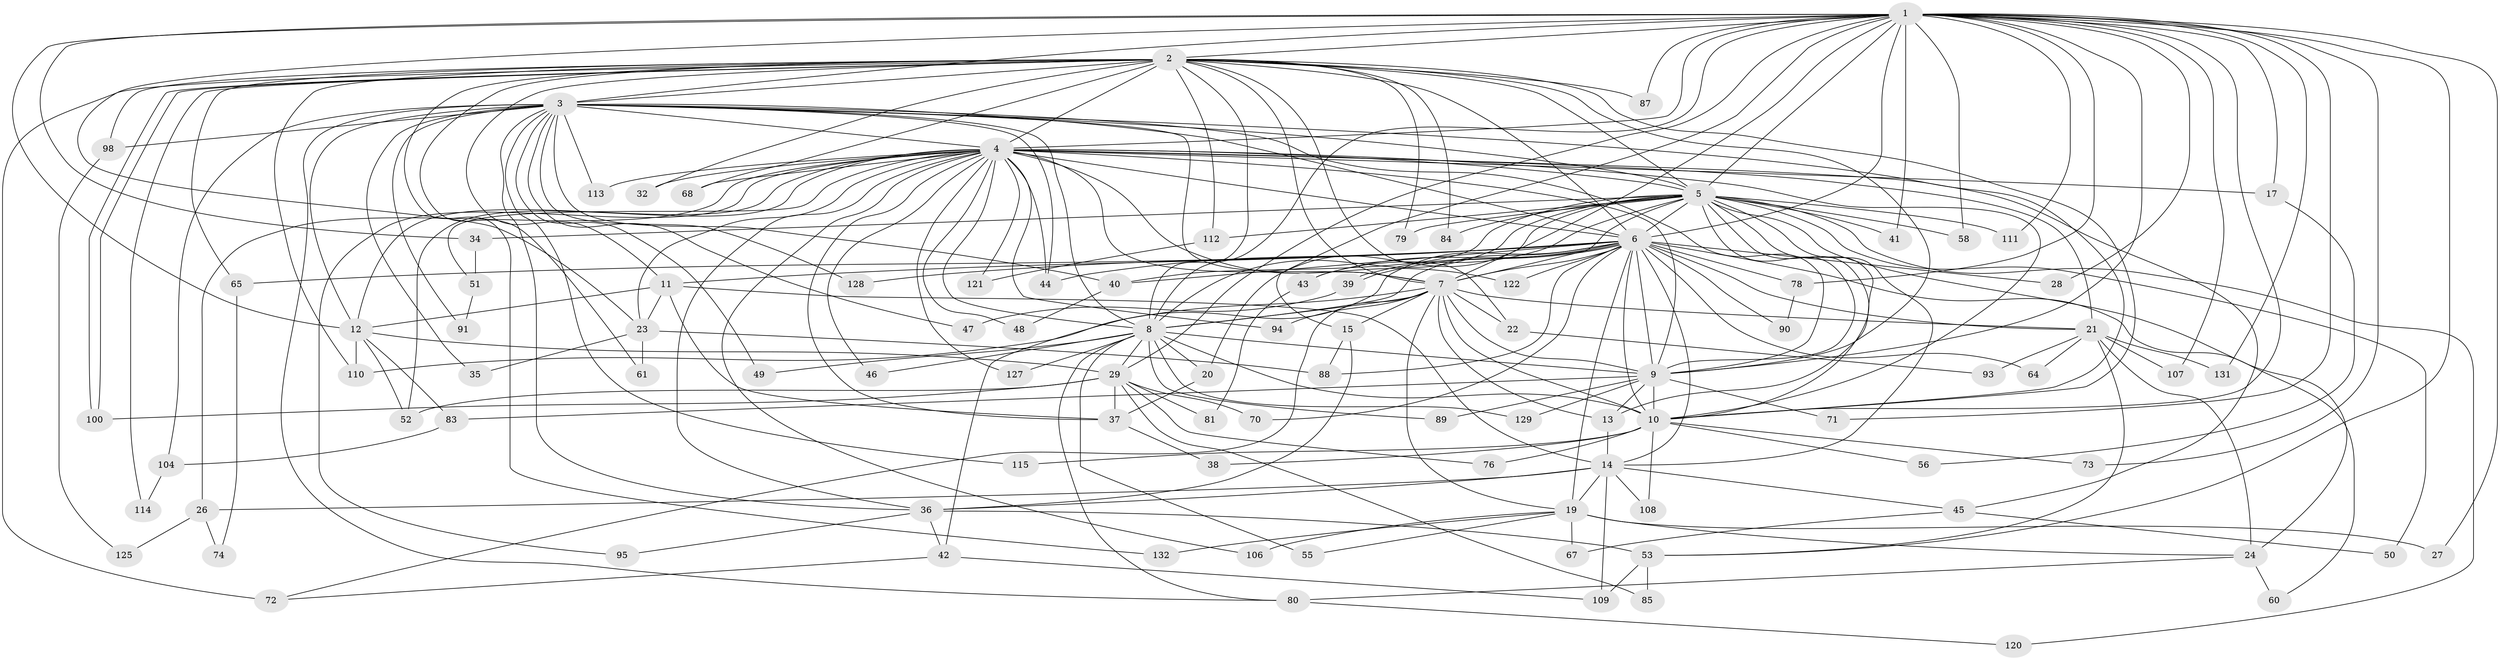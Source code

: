 // Generated by graph-tools (version 1.1) at 2025/23/03/03/25 07:23:48]
// undirected, 99 vertices, 247 edges
graph export_dot {
graph [start="1"]
  node [color=gray90,style=filled];
  1 [super="+25"];
  2 [super="+105"];
  3 [super="+18"];
  4 [super="+82"];
  5 [super="+31"];
  6 [super="+102"];
  7 [super="+86"];
  8 [super="+118"];
  9 [super="+57"];
  10 [super="+63"];
  11 [super="+16"];
  12 [super="+69"];
  13 [super="+30"];
  14 [super="+54"];
  15;
  17;
  19 [super="+66"];
  20 [super="+124"];
  21 [super="+62"];
  22;
  23 [super="+97"];
  24 [super="+33"];
  26;
  27;
  28;
  29 [super="+130"];
  32;
  34 [super="+126"];
  35;
  36 [super="+92"];
  37 [super="+103"];
  38;
  39;
  40 [super="+96"];
  41 [super="+101"];
  42 [super="+123"];
  43 [super="+77"];
  44 [super="+119"];
  45;
  46;
  47;
  48;
  49;
  50;
  51;
  52;
  53 [super="+59"];
  55;
  56;
  58;
  60;
  61;
  64;
  65;
  67;
  68;
  70;
  71;
  72 [super="+75"];
  73;
  74;
  76;
  78;
  79;
  80 [super="+99"];
  81;
  83;
  84;
  85;
  87;
  88 [super="+117"];
  89;
  90;
  91;
  93;
  94;
  95;
  98;
  100;
  104;
  106;
  107;
  108;
  109;
  110 [super="+116"];
  111;
  112;
  113;
  114;
  115;
  120;
  121;
  122;
  125;
  127;
  128;
  129;
  131;
  132;
  1 -- 2;
  1 -- 3;
  1 -- 4;
  1 -- 5;
  1 -- 6;
  1 -- 7;
  1 -- 8;
  1 -- 9;
  1 -- 10;
  1 -- 12;
  1 -- 15;
  1 -- 17;
  1 -- 23;
  1 -- 27;
  1 -- 29;
  1 -- 34 [weight=2];
  1 -- 41 [weight=2];
  1 -- 53;
  1 -- 58;
  1 -- 71;
  1 -- 73;
  1 -- 78;
  1 -- 87;
  1 -- 111;
  1 -- 131;
  1 -- 107;
  1 -- 28;
  2 -- 3;
  2 -- 4;
  2 -- 5;
  2 -- 6;
  2 -- 7;
  2 -- 8;
  2 -- 9;
  2 -- 10 [weight=2];
  2 -- 11;
  2 -- 22 [weight=2];
  2 -- 32;
  2 -- 61;
  2 -- 65;
  2 -- 68;
  2 -- 72;
  2 -- 79;
  2 -- 84;
  2 -- 87;
  2 -- 98;
  2 -- 100;
  2 -- 100;
  2 -- 112;
  2 -- 114;
  2 -- 132;
  2 -- 110;
  3 -- 4;
  3 -- 5;
  3 -- 6;
  3 -- 7;
  3 -- 8;
  3 -- 9;
  3 -- 10;
  3 -- 35;
  3 -- 36;
  3 -- 40;
  3 -- 47;
  3 -- 49;
  3 -- 80;
  3 -- 91;
  3 -- 98;
  3 -- 104;
  3 -- 113;
  3 -- 115;
  3 -- 128;
  3 -- 44;
  3 -- 12;
  4 -- 5;
  4 -- 6;
  4 -- 7;
  4 -- 8;
  4 -- 9;
  4 -- 10;
  4 -- 17;
  4 -- 21 [weight=2];
  4 -- 26;
  4 -- 32;
  4 -- 37;
  4 -- 44;
  4 -- 45;
  4 -- 46;
  4 -- 48;
  4 -- 51;
  4 -- 52;
  4 -- 68;
  4 -- 94;
  4 -- 95;
  4 -- 106;
  4 -- 113;
  4 -- 121;
  4 -- 122;
  4 -- 127;
  4 -- 12;
  4 -- 23;
  4 -- 36;
  5 -- 6 [weight=2];
  5 -- 7;
  5 -- 8;
  5 -- 9;
  5 -- 10;
  5 -- 13;
  5 -- 14;
  5 -- 20;
  5 -- 24;
  5 -- 34;
  5 -- 43;
  5 -- 50;
  5 -- 58;
  5 -- 79;
  5 -- 84;
  5 -- 111;
  5 -- 112;
  5 -- 120;
  5 -- 40;
  5 -- 41;
  6 -- 7;
  6 -- 8;
  6 -- 9;
  6 -- 10;
  6 -- 11;
  6 -- 14;
  6 -- 19;
  6 -- 28;
  6 -- 39;
  6 -- 39;
  6 -- 40;
  6 -- 42;
  6 -- 43 [weight=2];
  6 -- 44;
  6 -- 60;
  6 -- 64;
  6 -- 65;
  6 -- 70;
  6 -- 78;
  6 -- 90;
  6 -- 122;
  6 -- 128;
  6 -- 88;
  6 -- 21;
  7 -- 8;
  7 -- 9;
  7 -- 10 [weight=2];
  7 -- 13;
  7 -- 15;
  7 -- 21;
  7 -- 22;
  7 -- 72;
  7 -- 94;
  7 -- 110;
  7 -- 19;
  8 -- 9;
  8 -- 10;
  8 -- 20;
  8 -- 46;
  8 -- 49;
  8 -- 55;
  8 -- 80;
  8 -- 89;
  8 -- 127;
  8 -- 129;
  8 -- 29;
  9 -- 10;
  9 -- 129;
  9 -- 89;
  9 -- 83;
  9 -- 71;
  9 -- 13;
  10 -- 38;
  10 -- 56;
  10 -- 73;
  10 -- 76;
  10 -- 108;
  10 -- 115;
  11 -- 12;
  11 -- 23;
  11 -- 14;
  11 -- 37;
  12 -- 29;
  12 -- 83;
  12 -- 110;
  12 -- 52;
  13 -- 14;
  14 -- 19;
  14 -- 26;
  14 -- 45;
  14 -- 108;
  14 -- 109;
  14 -- 36;
  15 -- 36;
  15 -- 88;
  17 -- 56;
  19 -- 24;
  19 -- 27;
  19 -- 55;
  19 -- 67;
  19 -- 106;
  19 -- 132;
  20 -- 37;
  21 -- 53;
  21 -- 64;
  21 -- 107;
  21 -- 131;
  21 -- 24;
  21 -- 93;
  22 -- 93;
  23 -- 35;
  23 -- 61;
  23 -- 88;
  24 -- 60;
  24 -- 80;
  26 -- 74;
  26 -- 125;
  29 -- 37;
  29 -- 52;
  29 -- 70;
  29 -- 76;
  29 -- 81;
  29 -- 85;
  29 -- 100;
  34 -- 51;
  36 -- 42;
  36 -- 95;
  36 -- 53;
  37 -- 38;
  39 -- 47;
  40 -- 48;
  42 -- 72;
  42 -- 109;
  43 -- 81;
  45 -- 50;
  45 -- 67;
  51 -- 91;
  53 -- 85;
  53 -- 109;
  65 -- 74;
  78 -- 90;
  80 -- 120;
  83 -- 104;
  98 -- 125;
  104 -- 114;
  112 -- 121;
}
